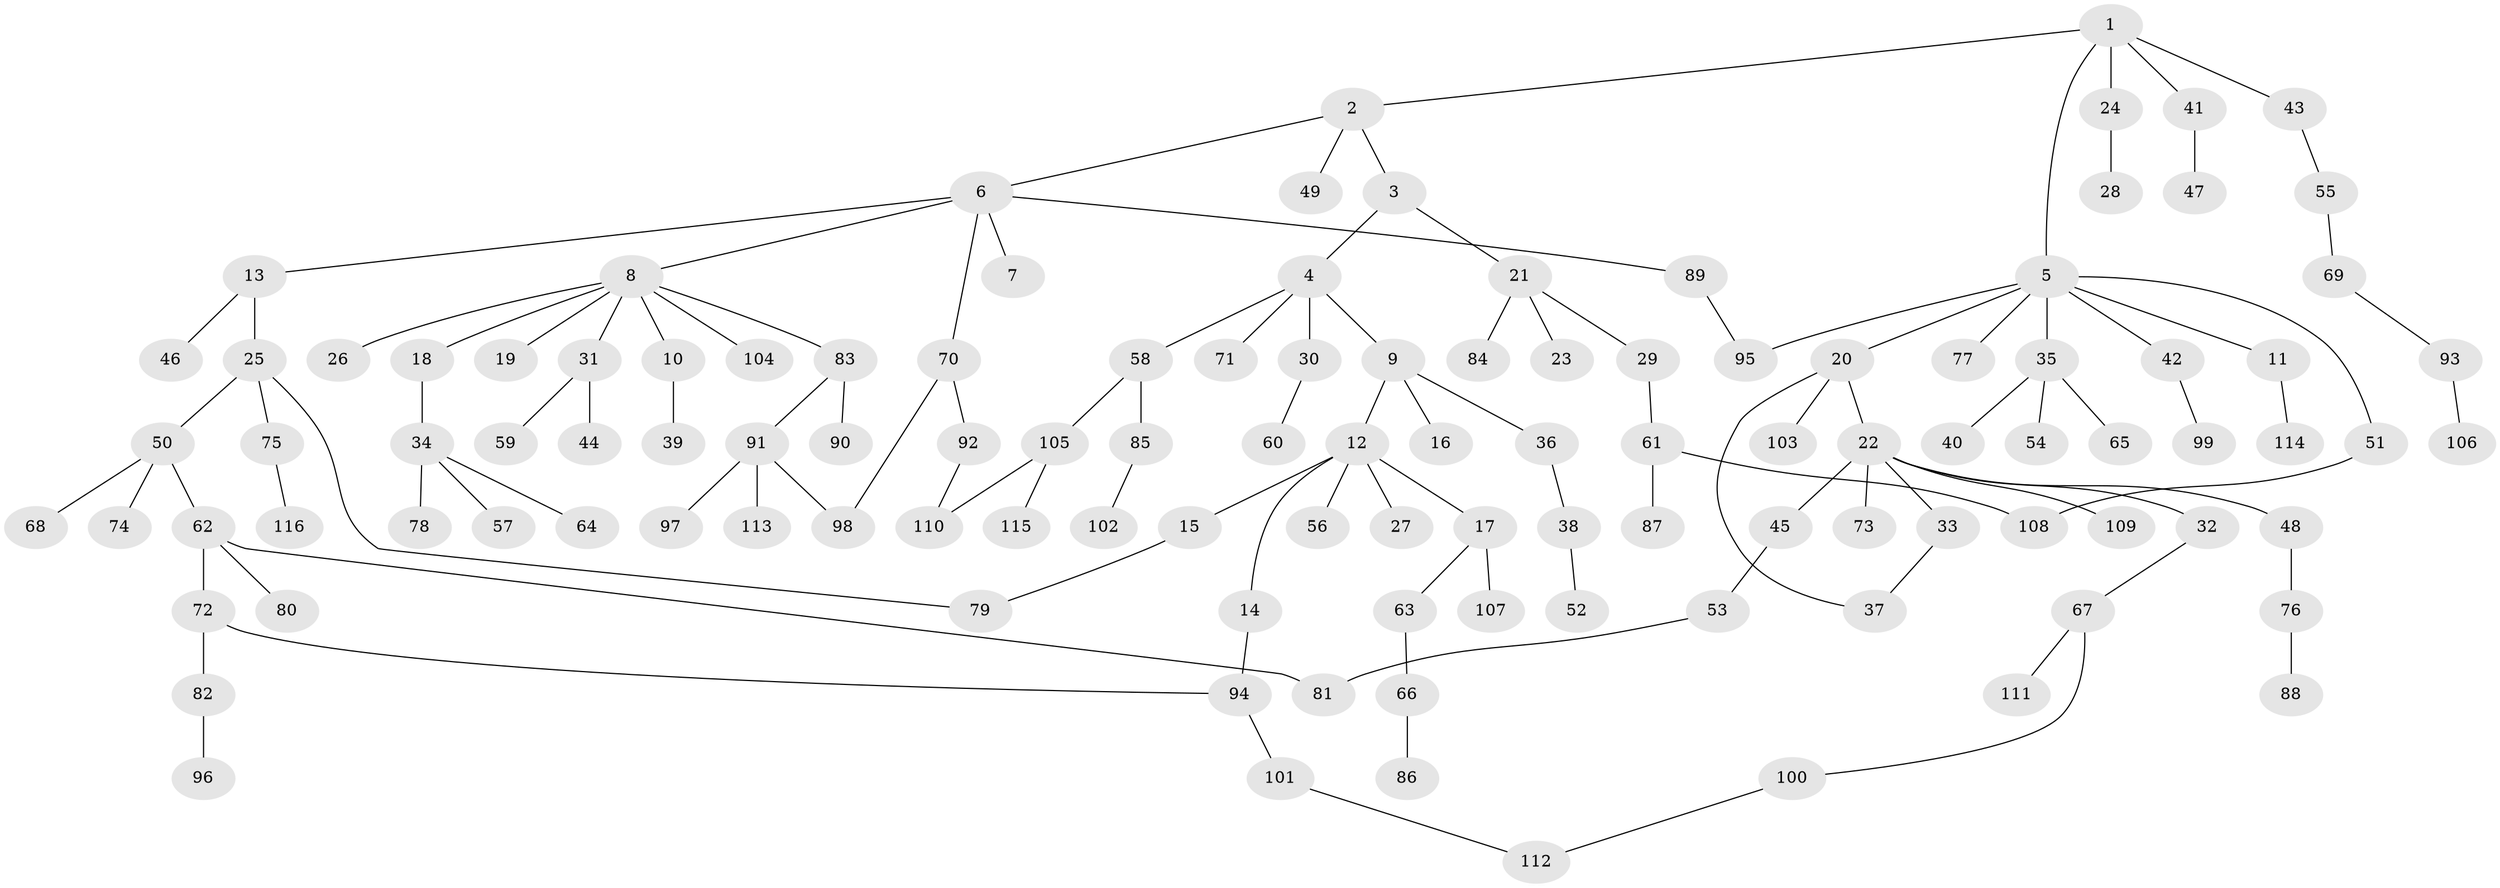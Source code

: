 // Generated by graph-tools (version 1.1) at 2025/10/02/27/25 16:10:51]
// undirected, 116 vertices, 124 edges
graph export_dot {
graph [start="1"]
  node [color=gray90,style=filled];
  1;
  2;
  3;
  4;
  5;
  6;
  7;
  8;
  9;
  10;
  11;
  12;
  13;
  14;
  15;
  16;
  17;
  18;
  19;
  20;
  21;
  22;
  23;
  24;
  25;
  26;
  27;
  28;
  29;
  30;
  31;
  32;
  33;
  34;
  35;
  36;
  37;
  38;
  39;
  40;
  41;
  42;
  43;
  44;
  45;
  46;
  47;
  48;
  49;
  50;
  51;
  52;
  53;
  54;
  55;
  56;
  57;
  58;
  59;
  60;
  61;
  62;
  63;
  64;
  65;
  66;
  67;
  68;
  69;
  70;
  71;
  72;
  73;
  74;
  75;
  76;
  77;
  78;
  79;
  80;
  81;
  82;
  83;
  84;
  85;
  86;
  87;
  88;
  89;
  90;
  91;
  92;
  93;
  94;
  95;
  96;
  97;
  98;
  99;
  100;
  101;
  102;
  103;
  104;
  105;
  106;
  107;
  108;
  109;
  110;
  111;
  112;
  113;
  114;
  115;
  116;
  1 -- 2;
  1 -- 5;
  1 -- 24;
  1 -- 41;
  1 -- 43;
  2 -- 3;
  2 -- 6;
  2 -- 49;
  3 -- 4;
  3 -- 21;
  4 -- 9;
  4 -- 30;
  4 -- 58;
  4 -- 71;
  5 -- 11;
  5 -- 20;
  5 -- 35;
  5 -- 42;
  5 -- 51;
  5 -- 77;
  5 -- 95;
  6 -- 7;
  6 -- 8;
  6 -- 13;
  6 -- 70;
  6 -- 89;
  8 -- 10;
  8 -- 18;
  8 -- 19;
  8 -- 26;
  8 -- 31;
  8 -- 83;
  8 -- 104;
  9 -- 12;
  9 -- 16;
  9 -- 36;
  10 -- 39;
  11 -- 114;
  12 -- 14;
  12 -- 15;
  12 -- 17;
  12 -- 27;
  12 -- 56;
  13 -- 25;
  13 -- 46;
  14 -- 94;
  15 -- 79;
  17 -- 63;
  17 -- 107;
  18 -- 34;
  20 -- 22;
  20 -- 37;
  20 -- 103;
  21 -- 23;
  21 -- 29;
  21 -- 84;
  22 -- 32;
  22 -- 33;
  22 -- 45;
  22 -- 48;
  22 -- 73;
  22 -- 109;
  24 -- 28;
  25 -- 50;
  25 -- 75;
  25 -- 79;
  29 -- 61;
  30 -- 60;
  31 -- 44;
  31 -- 59;
  32 -- 67;
  33 -- 37;
  34 -- 57;
  34 -- 64;
  34 -- 78;
  35 -- 40;
  35 -- 54;
  35 -- 65;
  36 -- 38;
  38 -- 52;
  41 -- 47;
  42 -- 99;
  43 -- 55;
  45 -- 53;
  48 -- 76;
  50 -- 62;
  50 -- 68;
  50 -- 74;
  51 -- 108;
  53 -- 81;
  55 -- 69;
  58 -- 85;
  58 -- 105;
  61 -- 87;
  61 -- 108;
  62 -- 72;
  62 -- 80;
  62 -- 81;
  63 -- 66;
  66 -- 86;
  67 -- 100;
  67 -- 111;
  69 -- 93;
  70 -- 92;
  70 -- 98;
  72 -- 82;
  72 -- 94;
  75 -- 116;
  76 -- 88;
  82 -- 96;
  83 -- 90;
  83 -- 91;
  85 -- 102;
  89 -- 95;
  91 -- 97;
  91 -- 98;
  91 -- 113;
  92 -- 110;
  93 -- 106;
  94 -- 101;
  100 -- 112;
  101 -- 112;
  105 -- 110;
  105 -- 115;
}
